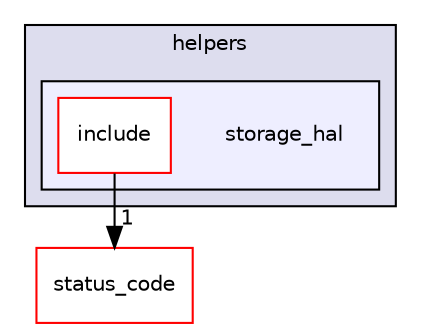 digraph "storage_hal" {
  compound=true
  node [ fontsize="10", fontname="Helvetica"];
  edge [ labelfontsize="10", labelfontname="Helvetica"];
  subgraph clusterdir_861f50189fda057e6c57d1c1130602b3 {
    graph [ bgcolor="#ddddee", pencolor="black", label="helpers" fontname="Helvetica", fontsize="10", URL="dir_861f50189fda057e6c57d1c1130602b3.html"]
  subgraph clusterdir_b62c56929832e2b5d4d4591e43b1d697 {
    graph [ bgcolor="#eeeeff", pencolor="black", label="" URL="dir_b62c56929832e2b5d4d4591e43b1d697.html"];
    dir_b62c56929832e2b5d4d4591e43b1d697 [shape=plaintext label="storage_hal"];
    dir_d6008a7b13d54fac0449d96505ae4f1f [shape=box label="include" color="red" fillcolor="white" style="filled" URL="dir_d6008a7b13d54fac0449d96505ae4f1f.html"];
  }
  }
  dir_ce69f04d794f898617ad6ff7228c17b7 [shape=box label="status_code" fillcolor="white" style="filled" color="red" URL="dir_ce69f04d794f898617ad6ff7228c17b7.html"];
  dir_d6008a7b13d54fac0449d96505ae4f1f->dir_ce69f04d794f898617ad6ff7228c17b7 [headlabel="1", labeldistance=1.5 headhref="dir_000092_000086.html"];
}
